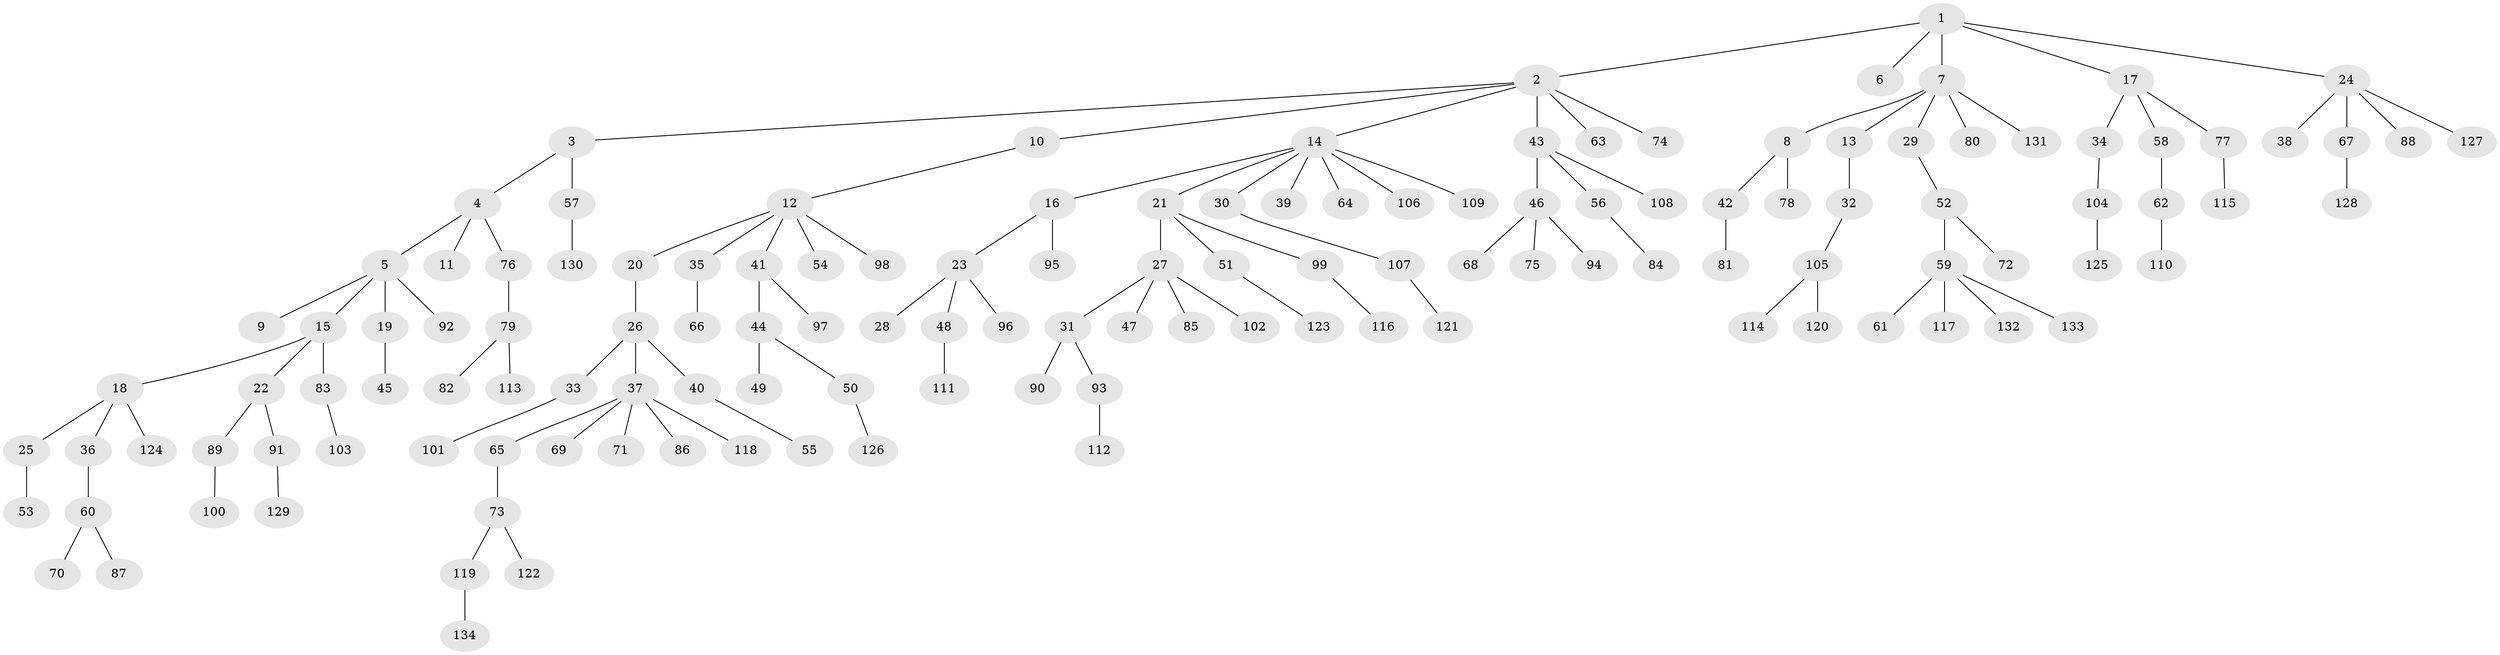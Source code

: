 // Generated by graph-tools (version 1.1) at 2025/53/03/09/25 04:53:27]
// undirected, 134 vertices, 133 edges
graph export_dot {
graph [start="1"]
  node [color=gray90,style=filled];
  1;
  2;
  3;
  4;
  5;
  6;
  7;
  8;
  9;
  10;
  11;
  12;
  13;
  14;
  15;
  16;
  17;
  18;
  19;
  20;
  21;
  22;
  23;
  24;
  25;
  26;
  27;
  28;
  29;
  30;
  31;
  32;
  33;
  34;
  35;
  36;
  37;
  38;
  39;
  40;
  41;
  42;
  43;
  44;
  45;
  46;
  47;
  48;
  49;
  50;
  51;
  52;
  53;
  54;
  55;
  56;
  57;
  58;
  59;
  60;
  61;
  62;
  63;
  64;
  65;
  66;
  67;
  68;
  69;
  70;
  71;
  72;
  73;
  74;
  75;
  76;
  77;
  78;
  79;
  80;
  81;
  82;
  83;
  84;
  85;
  86;
  87;
  88;
  89;
  90;
  91;
  92;
  93;
  94;
  95;
  96;
  97;
  98;
  99;
  100;
  101;
  102;
  103;
  104;
  105;
  106;
  107;
  108;
  109;
  110;
  111;
  112;
  113;
  114;
  115;
  116;
  117;
  118;
  119;
  120;
  121;
  122;
  123;
  124;
  125;
  126;
  127;
  128;
  129;
  130;
  131;
  132;
  133;
  134;
  1 -- 2;
  1 -- 6;
  1 -- 7;
  1 -- 17;
  1 -- 24;
  2 -- 3;
  2 -- 10;
  2 -- 14;
  2 -- 43;
  2 -- 63;
  2 -- 74;
  3 -- 4;
  3 -- 57;
  4 -- 5;
  4 -- 11;
  4 -- 76;
  5 -- 9;
  5 -- 15;
  5 -- 19;
  5 -- 92;
  7 -- 8;
  7 -- 13;
  7 -- 29;
  7 -- 80;
  7 -- 131;
  8 -- 42;
  8 -- 78;
  10 -- 12;
  12 -- 20;
  12 -- 35;
  12 -- 41;
  12 -- 54;
  12 -- 98;
  13 -- 32;
  14 -- 16;
  14 -- 21;
  14 -- 30;
  14 -- 39;
  14 -- 64;
  14 -- 106;
  14 -- 109;
  15 -- 18;
  15 -- 22;
  15 -- 83;
  16 -- 23;
  16 -- 95;
  17 -- 34;
  17 -- 58;
  17 -- 77;
  18 -- 25;
  18 -- 36;
  18 -- 124;
  19 -- 45;
  20 -- 26;
  21 -- 27;
  21 -- 51;
  21 -- 99;
  22 -- 89;
  22 -- 91;
  23 -- 28;
  23 -- 48;
  23 -- 96;
  24 -- 38;
  24 -- 67;
  24 -- 88;
  24 -- 127;
  25 -- 53;
  26 -- 33;
  26 -- 37;
  26 -- 40;
  27 -- 31;
  27 -- 47;
  27 -- 85;
  27 -- 102;
  29 -- 52;
  30 -- 107;
  31 -- 90;
  31 -- 93;
  32 -- 105;
  33 -- 101;
  34 -- 104;
  35 -- 66;
  36 -- 60;
  37 -- 65;
  37 -- 69;
  37 -- 71;
  37 -- 86;
  37 -- 118;
  40 -- 55;
  41 -- 44;
  41 -- 97;
  42 -- 81;
  43 -- 46;
  43 -- 56;
  43 -- 108;
  44 -- 49;
  44 -- 50;
  46 -- 68;
  46 -- 75;
  46 -- 94;
  48 -- 111;
  50 -- 126;
  51 -- 123;
  52 -- 59;
  52 -- 72;
  56 -- 84;
  57 -- 130;
  58 -- 62;
  59 -- 61;
  59 -- 117;
  59 -- 132;
  59 -- 133;
  60 -- 70;
  60 -- 87;
  62 -- 110;
  65 -- 73;
  67 -- 128;
  73 -- 119;
  73 -- 122;
  76 -- 79;
  77 -- 115;
  79 -- 82;
  79 -- 113;
  83 -- 103;
  89 -- 100;
  91 -- 129;
  93 -- 112;
  99 -- 116;
  104 -- 125;
  105 -- 114;
  105 -- 120;
  107 -- 121;
  119 -- 134;
}
